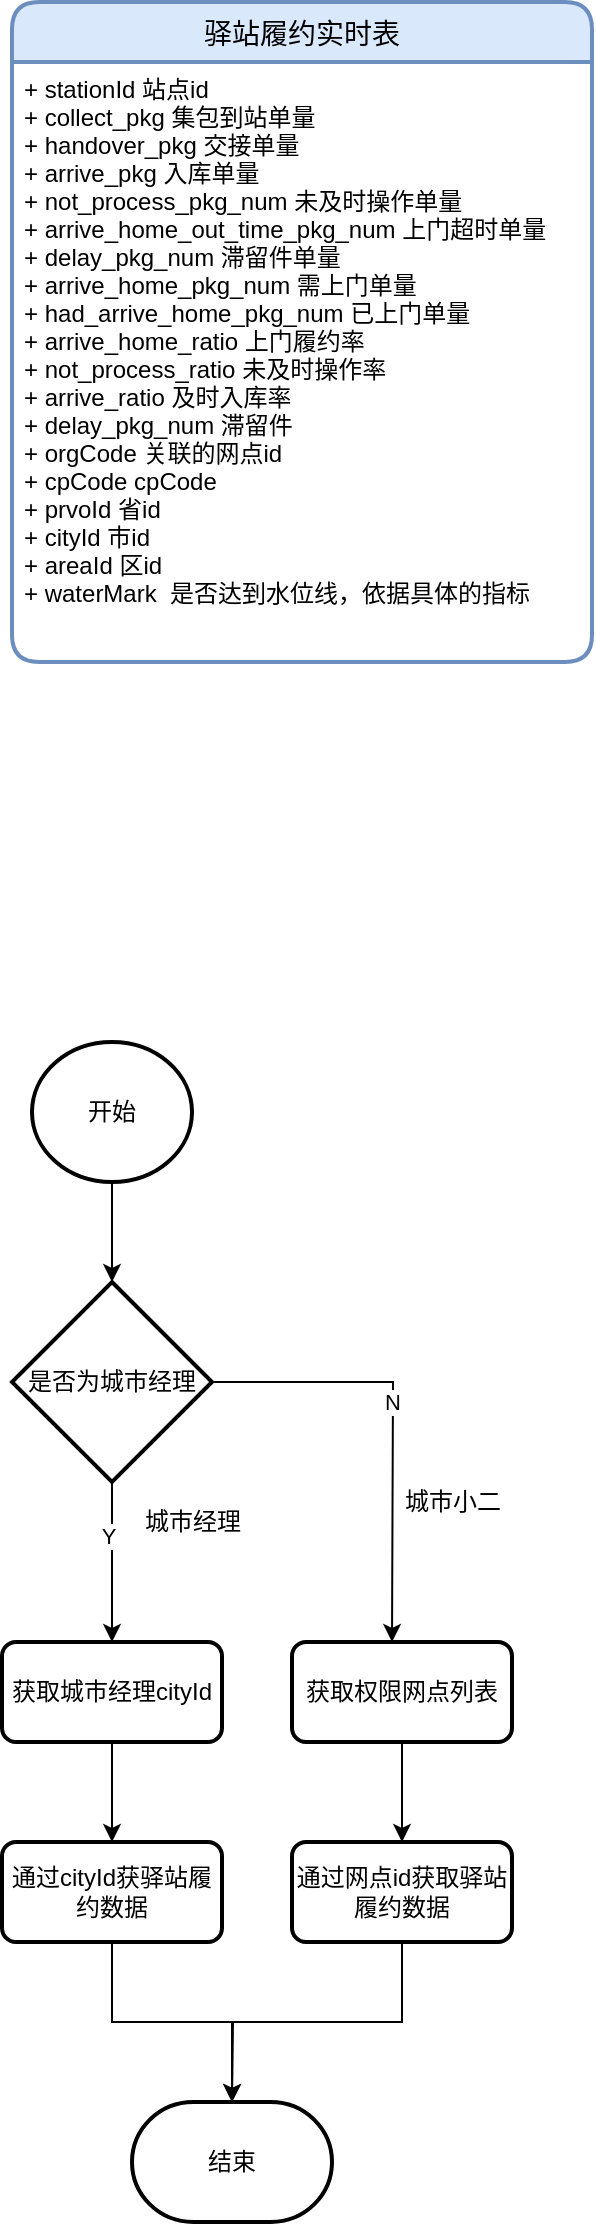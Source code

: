 <mxfile version="14.1.4" type="github">
  <diagram id="8hyWG5DNdCxR_j4EdIO5" name="Page-1">
    <mxGraphModel dx="1235" dy="811" grid="1" gridSize="10" guides="1" tooltips="1" connect="1" arrows="1" fold="1" page="1" pageScale="1" pageWidth="827" pageHeight="1169" math="0" shadow="0">
      <root>
        <mxCell id="0" />
        <mxCell id="1" parent="0" />
        <mxCell id="M5Vq__j_jYRAFMtw6sY8-1" value="驿站履约实时表" style="swimlane;childLayout=stackLayout;horizontal=1;startSize=30;horizontalStack=0;rounded=1;fontSize=14;fontStyle=0;strokeWidth=2;resizeParent=0;resizeLast=1;shadow=0;dashed=0;align=center;fillColor=#dae8fc;strokeColor=#6c8ebf;" parent="1" vertex="1">
          <mxGeometry x="180" y="140" width="290" height="330" as="geometry" />
        </mxCell>
        <mxCell id="M5Vq__j_jYRAFMtw6sY8-2" value="+ stationId 站点id&#xa;+ collect_pkg 集包到站单量&#xa;+ handover_pkg 交接单量&#xa;+ arrive_pkg 入库单量&#xa;+ not_process_pkg_num 未及时操作单量&#xa;+ arrive_home_out_time_pkg_num 上门超时单量&#xa;+ delay_pkg_num 滞留件单量&#xa;+ arrive_home_pkg_num 需上门单量&#xa;+ had_arrive_home_pkg_num 已上门单量&#xa;+ arrive_home_ratio 上门履约率&#xa;+ not_process_ratio 未及时操作率&#xa;+ arrive_ratio 及时入库率&#xa;+ delay_pkg_num 滞留件&#xa;+ orgCode 关联的网点id&#xa;+ cpCode cpCode&#xa;+ prvoId 省id&#xa;+ cityId 市id&#xa;+ areaId 区id&#xa;+ waterMark  是否达到水位线，依据具体的指标" style="align=left;strokeColor=none;fillColor=none;spacingLeft=4;fontSize=12;verticalAlign=top;resizable=0;rotatable=0;part=1;" parent="M5Vq__j_jYRAFMtw6sY8-1" vertex="1">
          <mxGeometry y="30" width="290" height="300" as="geometry" />
        </mxCell>
        <mxCell id="9bIh-mB9ExF3nw51RKhw-2" style="edgeStyle=orthogonalEdgeStyle;rounded=0;orthogonalLoop=1;jettySize=auto;html=1;exitX=0.5;exitY=1;exitDx=0;exitDy=0;exitPerimeter=0;" edge="1" parent="1" source="9bIh-mB9ExF3nw51RKhw-1">
          <mxGeometry relative="1" as="geometry">
            <mxPoint x="230" y="780" as="targetPoint" />
          </mxGeometry>
        </mxCell>
        <mxCell id="9bIh-mB9ExF3nw51RKhw-1" value="开始" style="strokeWidth=2;html=1;shape=mxgraph.flowchart.start_2;whiteSpace=wrap;" vertex="1" parent="1">
          <mxGeometry x="190" y="660" width="80" height="70" as="geometry" />
        </mxCell>
        <mxCell id="9bIh-mB9ExF3nw51RKhw-4" style="edgeStyle=orthogonalEdgeStyle;rounded=0;orthogonalLoop=1;jettySize=auto;html=1;exitX=0.5;exitY=1;exitDx=0;exitDy=0;exitPerimeter=0;entryX=0.5;entryY=0;entryDx=0;entryDy=0;entryPerimeter=0;" edge="1" parent="1" source="9bIh-mB9ExF3nw51RKhw-3" target="9bIh-mB9ExF3nw51RKhw-11">
          <mxGeometry relative="1" as="geometry">
            <mxPoint x="230" y="950" as="targetPoint" />
          </mxGeometry>
        </mxCell>
        <mxCell id="9bIh-mB9ExF3nw51RKhw-6" value="Y" style="edgeLabel;html=1;align=center;verticalAlign=middle;resizable=0;points=[];" vertex="1" connectable="0" parent="9bIh-mB9ExF3nw51RKhw-4">
          <mxGeometry x="-0.343" y="-2" relative="1" as="geometry">
            <mxPoint as="offset" />
          </mxGeometry>
        </mxCell>
        <mxCell id="9bIh-mB9ExF3nw51RKhw-5" style="edgeStyle=orthogonalEdgeStyle;rounded=0;orthogonalLoop=1;jettySize=auto;html=1;exitX=1;exitY=0.5;exitDx=0;exitDy=0;exitPerimeter=0;" edge="1" parent="1" source="9bIh-mB9ExF3nw51RKhw-3">
          <mxGeometry relative="1" as="geometry">
            <mxPoint x="370" y="960" as="targetPoint" />
          </mxGeometry>
        </mxCell>
        <mxCell id="9bIh-mB9ExF3nw51RKhw-7" value="N" style="edgeLabel;html=1;align=center;verticalAlign=middle;resizable=0;points=[];" vertex="1" connectable="0" parent="9bIh-mB9ExF3nw51RKhw-5">
          <mxGeometry x="-0.089" y="-1" relative="1" as="geometry">
            <mxPoint as="offset" />
          </mxGeometry>
        </mxCell>
        <mxCell id="9bIh-mB9ExF3nw51RKhw-3" value="是否为城市经理" style="strokeWidth=2;html=1;shape=mxgraph.flowchart.decision;whiteSpace=wrap;" vertex="1" parent="1">
          <mxGeometry x="180" y="780" width="100" height="100" as="geometry" />
        </mxCell>
        <mxCell id="9bIh-mB9ExF3nw51RKhw-16" style="edgeStyle=orthogonalEdgeStyle;rounded=0;orthogonalLoop=1;jettySize=auto;html=1;exitX=0.5;exitY=1;exitDx=0;exitDy=0;" edge="1" parent="1" source="9bIh-mB9ExF3nw51RKhw-8" target="9bIh-mB9ExF3nw51RKhw-15">
          <mxGeometry relative="1" as="geometry" />
        </mxCell>
        <mxCell id="9bIh-mB9ExF3nw51RKhw-8" value="获取权限网点列表" style="rounded=1;whiteSpace=wrap;html=1;absoluteArcSize=1;arcSize=14;strokeWidth=2;" vertex="1" parent="1">
          <mxGeometry x="320" y="960" width="110" height="50" as="geometry" />
        </mxCell>
        <mxCell id="9bIh-mB9ExF3nw51RKhw-9" value="城市小二" style="text;html=1;align=center;verticalAlign=middle;resizable=0;points=[];autosize=1;" vertex="1" parent="1">
          <mxGeometry x="370" y="880" width="60" height="20" as="geometry" />
        </mxCell>
        <mxCell id="9bIh-mB9ExF3nw51RKhw-10" value="城市经理" style="text;html=1;align=center;verticalAlign=middle;resizable=0;points=[];autosize=1;" vertex="1" parent="1">
          <mxGeometry x="240" y="890" width="60" height="20" as="geometry" />
        </mxCell>
        <mxCell id="9bIh-mB9ExF3nw51RKhw-14" style="edgeStyle=orthogonalEdgeStyle;rounded=0;orthogonalLoop=1;jettySize=auto;html=1;exitX=0.5;exitY=1;exitDx=0;exitDy=0;" edge="1" parent="1" source="9bIh-mB9ExF3nw51RKhw-11">
          <mxGeometry relative="1" as="geometry">
            <mxPoint x="230" y="1060" as="targetPoint" />
          </mxGeometry>
        </mxCell>
        <mxCell id="9bIh-mB9ExF3nw51RKhw-11" value="获取城市经理cityId" style="rounded=1;whiteSpace=wrap;html=1;absoluteArcSize=1;arcSize=14;strokeWidth=2;" vertex="1" parent="1">
          <mxGeometry x="175" y="960" width="110" height="50" as="geometry" />
        </mxCell>
        <mxCell id="9bIh-mB9ExF3nw51RKhw-18" style="edgeStyle=orthogonalEdgeStyle;rounded=0;orthogonalLoop=1;jettySize=auto;html=1;exitX=0.5;exitY=1;exitDx=0;exitDy=0;" edge="1" parent="1" source="9bIh-mB9ExF3nw51RKhw-13" target="9bIh-mB9ExF3nw51RKhw-17">
          <mxGeometry relative="1" as="geometry" />
        </mxCell>
        <mxCell id="9bIh-mB9ExF3nw51RKhw-13" value="通过cityId获驿站履约数据" style="rounded=1;whiteSpace=wrap;html=1;absoluteArcSize=1;arcSize=14;strokeWidth=2;" vertex="1" parent="1">
          <mxGeometry x="175" y="1060" width="110" height="50" as="geometry" />
        </mxCell>
        <mxCell id="9bIh-mB9ExF3nw51RKhw-19" style="edgeStyle=orthogonalEdgeStyle;rounded=0;orthogonalLoop=1;jettySize=auto;html=1;exitX=0.5;exitY=1;exitDx=0;exitDy=0;" edge="1" parent="1" source="9bIh-mB9ExF3nw51RKhw-15">
          <mxGeometry relative="1" as="geometry">
            <mxPoint x="290" y="1190" as="targetPoint" />
          </mxGeometry>
        </mxCell>
        <mxCell id="9bIh-mB9ExF3nw51RKhw-15" value="通过网点id获取驿站履约数据" style="rounded=1;whiteSpace=wrap;html=1;absoluteArcSize=1;arcSize=14;strokeWidth=2;" vertex="1" parent="1">
          <mxGeometry x="320" y="1060" width="110" height="50" as="geometry" />
        </mxCell>
        <mxCell id="9bIh-mB9ExF3nw51RKhw-17" value="结束" style="strokeWidth=2;html=1;shape=mxgraph.flowchart.terminator;whiteSpace=wrap;" vertex="1" parent="1">
          <mxGeometry x="240" y="1190" width="100" height="60" as="geometry" />
        </mxCell>
      </root>
    </mxGraphModel>
  </diagram>
</mxfile>
